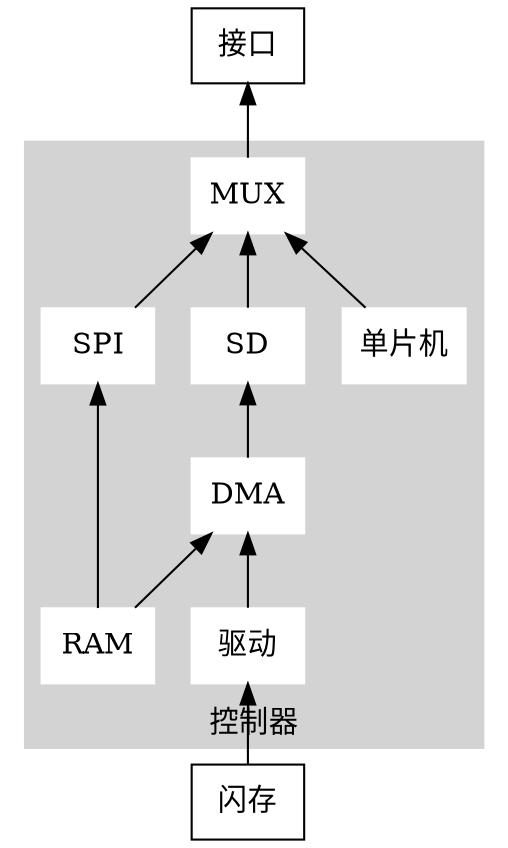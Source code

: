 digraph G {
	rankdir = BT;
	node[shape = box];
	subgraph cluster0 {
		node[style = filled, color = white];
		style = filled;
		color = lightgrey;
		label = "控制器";
		{
			rank = same;
			SPI;
			单片机;
			SD;
		}
		单片机 -> MUX;
		驱动 -> DMA -> SD -> MUX;
		SPI -> MUX;
		RAM -> {DMA; SPI};
	}
	闪存 -> 驱动;
	MUX -> 接口;
}
